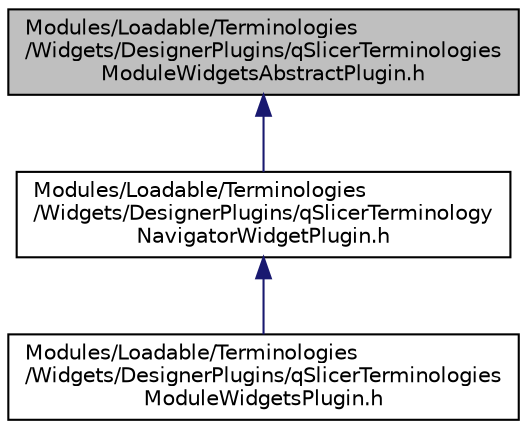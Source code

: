 digraph "Modules/Loadable/Terminologies/Widgets/DesignerPlugins/qSlicerTerminologiesModuleWidgetsAbstractPlugin.h"
{
  bgcolor="transparent";
  edge [fontname="Helvetica",fontsize="10",labelfontname="Helvetica",labelfontsize="10"];
  node [fontname="Helvetica",fontsize="10",shape=record];
  Node4 [label="Modules/Loadable/Terminologies\l/Widgets/DesignerPlugins/qSlicerTerminologies\lModuleWidgetsAbstractPlugin.h",height=0.2,width=0.4,color="black", fillcolor="grey75", style="filled", fontcolor="black"];
  Node4 -> Node5 [dir="back",color="midnightblue",fontsize="10",style="solid",fontname="Helvetica"];
  Node5 [label="Modules/Loadable/Terminologies\l/Widgets/DesignerPlugins/qSlicerTerminology\lNavigatorWidgetPlugin.h",height=0.2,width=0.4,color="black",URL="$qSlicerTerminologyNavigatorWidgetPlugin_8h.html"];
  Node5 -> Node6 [dir="back",color="midnightblue",fontsize="10",style="solid",fontname="Helvetica"];
  Node6 [label="Modules/Loadable/Terminologies\l/Widgets/DesignerPlugins/qSlicerTerminologies\lModuleWidgetsPlugin.h",height=0.2,width=0.4,color="black",URL="$qSlicerTerminologiesModuleWidgetsPlugin_8h.html"];
}
